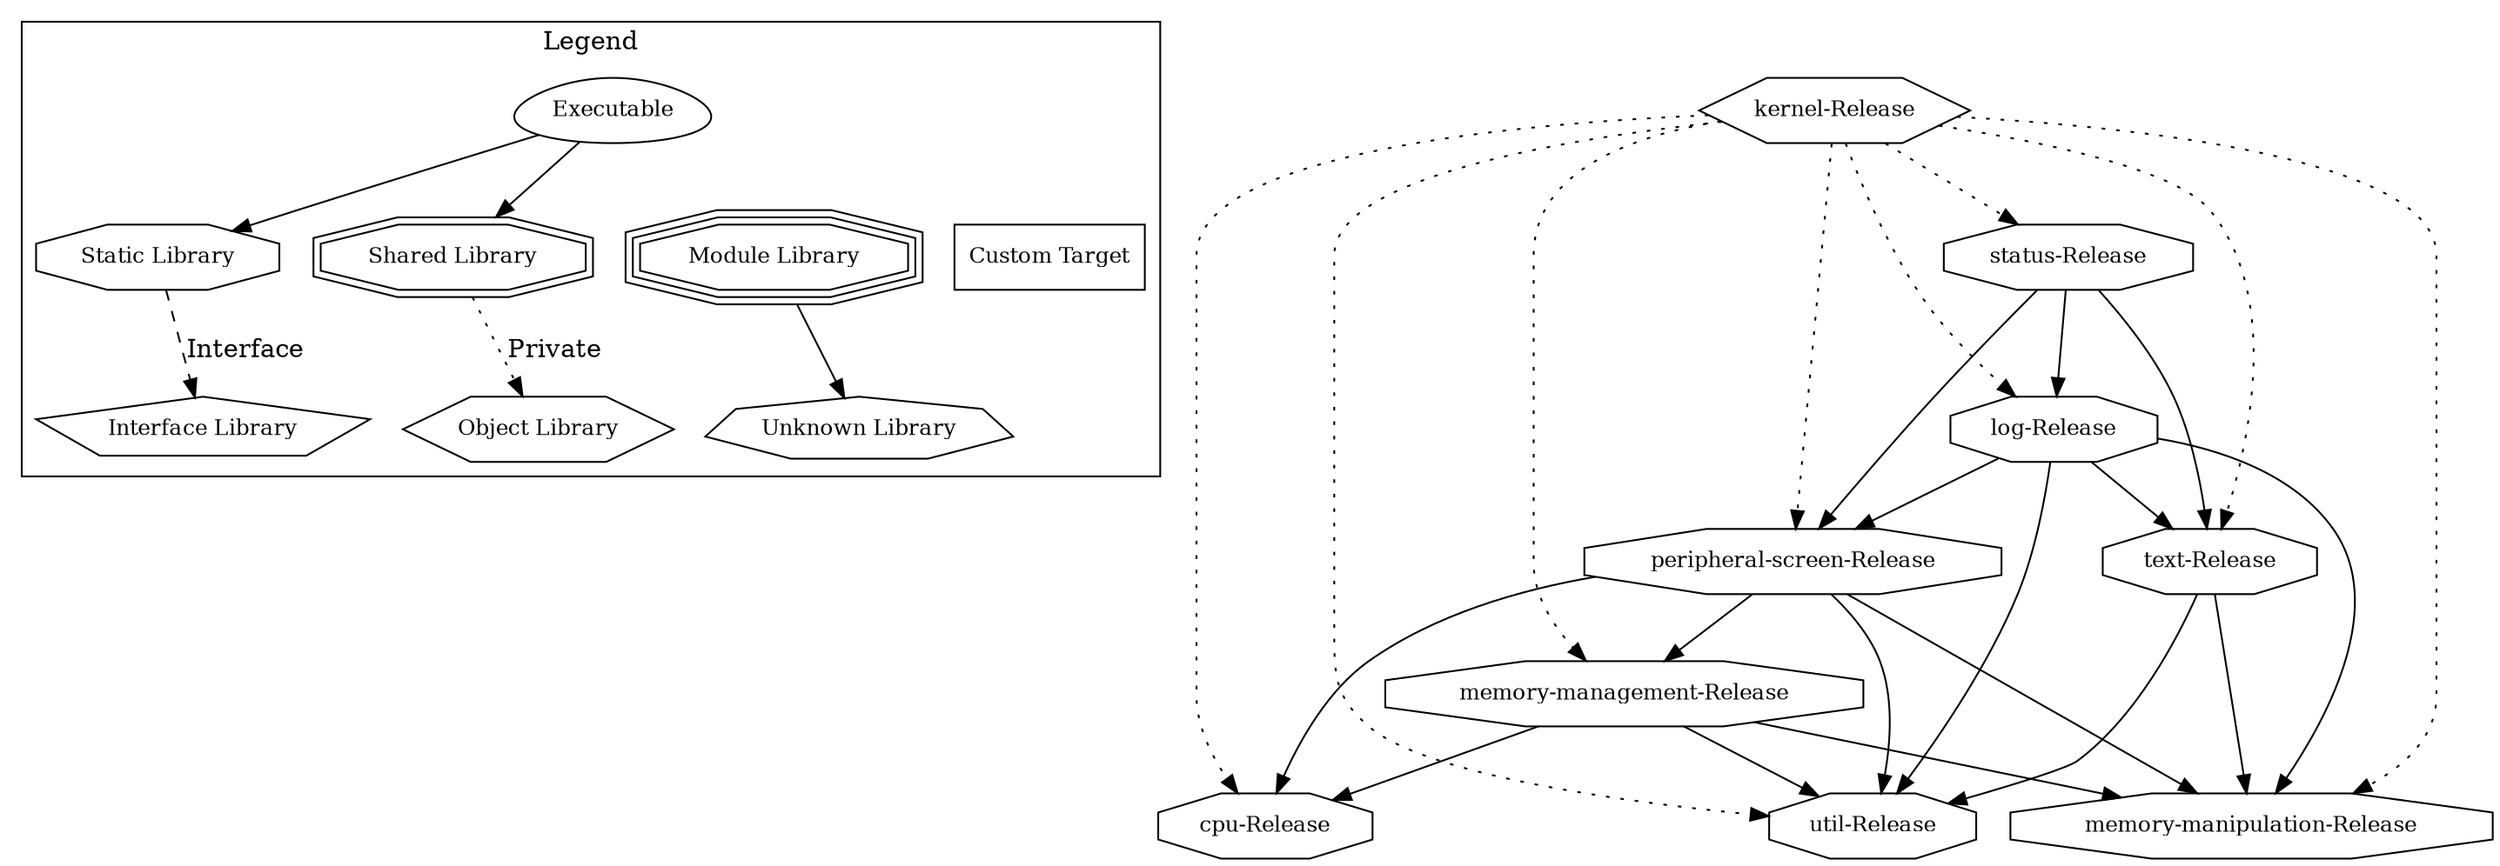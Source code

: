 digraph "kernel" {
node [
  fontsize = "12"
];
subgraph clusterLegend {
  label = "Legend";
  color = black;
  edge [ style = invis ];
  legendNode0 [ label = "Executable", shape = egg ];
  legendNode1 [ label = "Static Library", shape = octagon ];
  legendNode2 [ label = "Shared Library", shape = doubleoctagon ];
  legendNode3 [ label = "Module Library", shape = tripleoctagon ];
  legendNode4 [ label = "Interface Library", shape = pentagon ];
  legendNode5 [ label = "Object Library", shape = hexagon ];
  legendNode6 [ label = "Unknown Library", shape = septagon ];
  legendNode7 [ label = "Custom Target", shape = box ];
  legendNode0 -> legendNode1 [ style = solid ];
  legendNode0 -> legendNode2 [ style = solid ];
  legendNode0 -> legendNode3;
  legendNode1 -> legendNode4 [ label = "Interface", style = dashed ];
  legendNode2 -> legendNode5 [ label = "Private", style = dotted ];
  legendNode3 -> legendNode6 [ style = solid ];
  legendNode0 -> legendNode7;
}
    "node0" [ label = "cpu-Release", shape = octagon ];
    "node1" [ label = "kernel-Release", shape = hexagon ];
    "node1" -> "node0" [ style = dotted ] // kernel-Release -> cpu-Release
    "node2" [ label = "log-Release", shape = octagon ];
    "node3" [ label = "memory-manipulation-Release", shape = octagon ];
    "node2" -> "node3"  // log-Release -> memory-manipulation-Release
    "node4" [ label = "peripheral-screen-Release", shape = octagon ];
    "node4" -> "node0"  // peripheral-screen-Release -> cpu-Release
    "node5" [ label = "memory-management-Release", shape = octagon ];
    "node5" -> "node0"  // memory-management-Release -> cpu-Release
    "node5" -> "node3"  // memory-management-Release -> memory-manipulation-Release
    "node6" [ label = "util-Release", shape = octagon ];
    "node5" -> "node6"  // memory-management-Release -> util-Release
    "node4" -> "node5"  // peripheral-screen-Release -> memory-management-Release
    "node4" -> "node3"  // peripheral-screen-Release -> memory-manipulation-Release
    "node4" -> "node6"  // peripheral-screen-Release -> util-Release
    "node2" -> "node4"  // log-Release -> peripheral-screen-Release
    "node7" [ label = "text-Release", shape = octagon ];
    "node7" -> "node3"  // text-Release -> memory-manipulation-Release
    "node7" -> "node6"  // text-Release -> util-Release
    "node2" -> "node7"  // log-Release -> text-Release
    "node2" -> "node6"  // log-Release -> util-Release
    "node1" -> "node2" [ style = dotted ] // kernel-Release -> log-Release
    "node1" -> "node5" [ style = dotted ] // kernel-Release -> memory-management-Release
    "node1" -> "node3" [ style = dotted ] // kernel-Release -> memory-manipulation-Release
    "node1" -> "node4" [ style = dotted ] // kernel-Release -> peripheral-screen-Release
    "node8" [ label = "status-Release", shape = octagon ];
    "node8" -> "node2"  // status-Release -> log-Release
    "node8" -> "node4"  // status-Release -> peripheral-screen-Release
    "node8" -> "node7"  // status-Release -> text-Release
    "node1" -> "node8" [ style = dotted ] // kernel-Release -> status-Release
    "node1" -> "node7" [ style = dotted ] // kernel-Release -> text-Release
    "node1" -> "node6" [ style = dotted ] // kernel-Release -> util-Release
}
